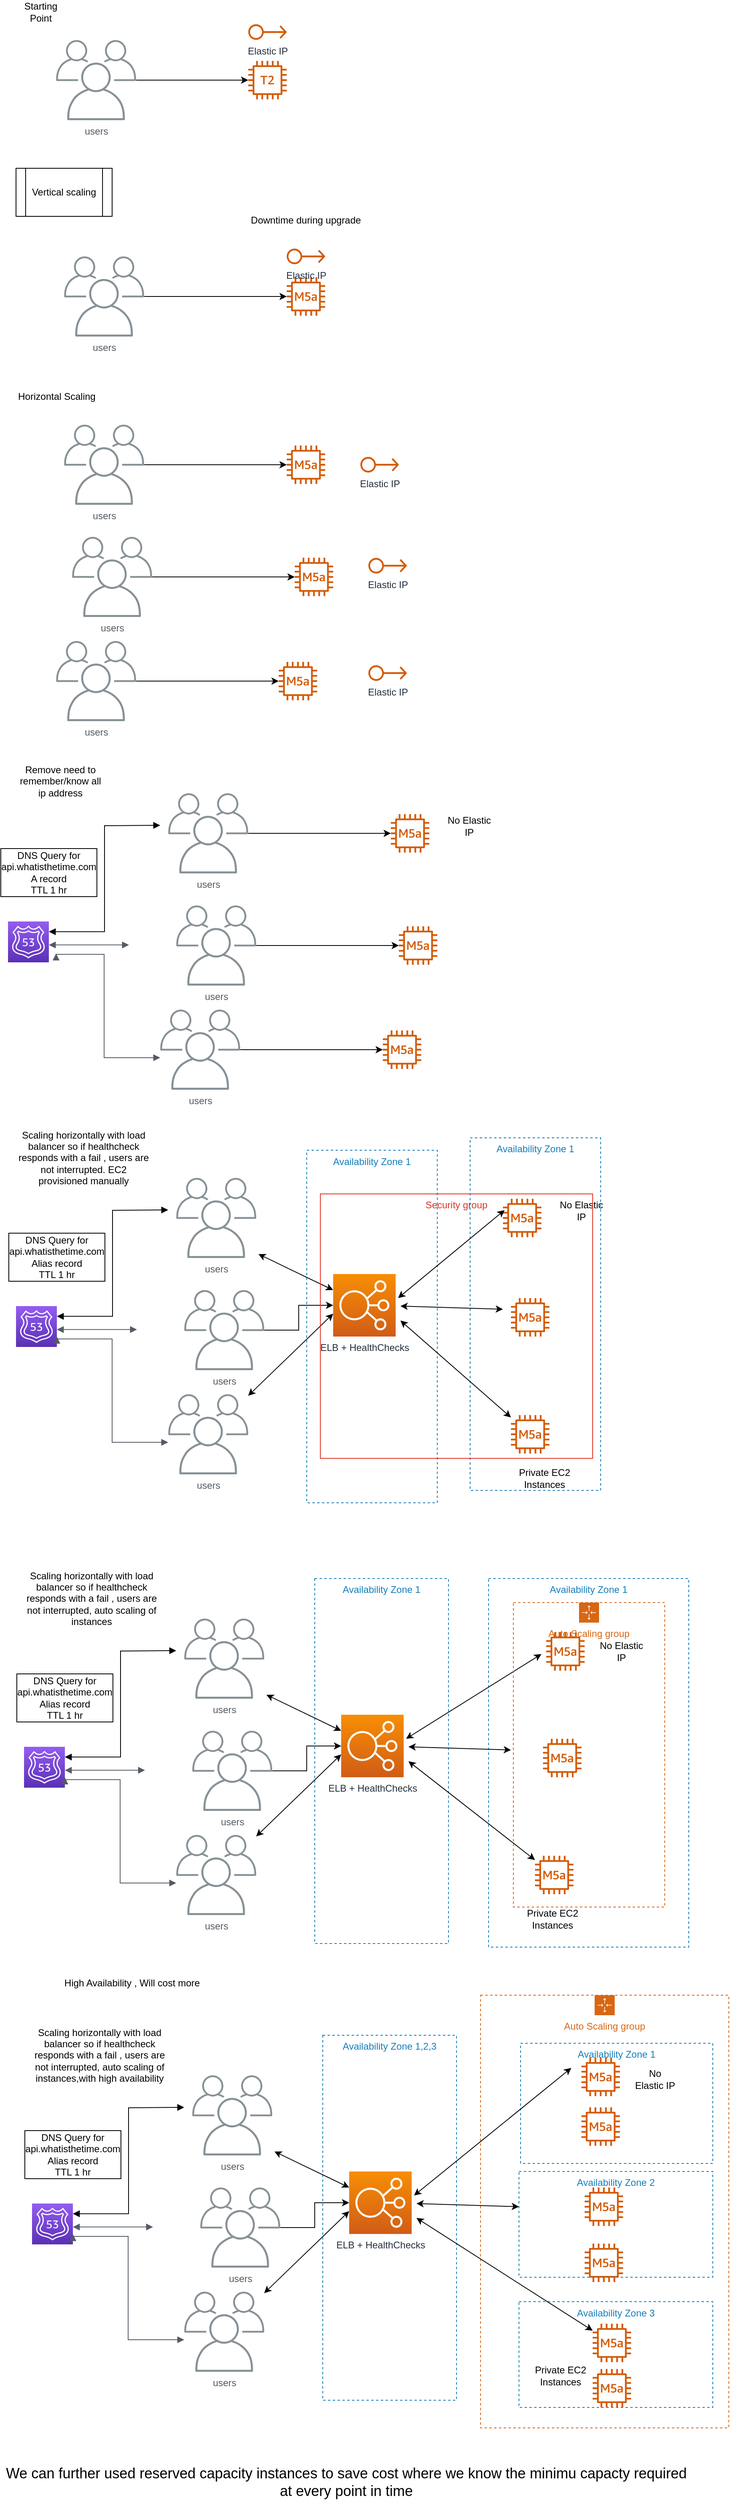 <mxfile version="21.5.2" type="github">
  <diagram name="Page-1" id="gCFBRIp6WHzzj1wFb2W6">
    <mxGraphModel dx="1363" dy="726" grid="1" gridSize="10" guides="1" tooltips="1" connect="1" arrows="1" fold="1" page="1" pageScale="1" pageWidth="827" pageHeight="1169" math="0" shadow="0">
      <root>
        <mxCell id="0" />
        <mxCell id="1" parent="0" />
        <mxCell id="1-e7QfcDts3RzyoBnkSf-137" value="Auto Scaling group" style="points=[[0,0],[0.25,0],[0.5,0],[0.75,0],[1,0],[1,0.25],[1,0.5],[1,0.75],[1,1],[0.75,1],[0.5,1],[0.25,1],[0,1],[0,0.75],[0,0.5],[0,0.25]];outlineConnect=0;gradientColor=none;html=1;whiteSpace=wrap;fontSize=12;fontStyle=0;container=1;pointerEvents=0;collapsible=0;recursiveResize=0;shape=mxgraph.aws4.groupCenter;grIcon=mxgraph.aws4.group_auto_scaling_group;grStroke=1;strokeColor=#D86613;fillColor=none;verticalAlign=top;align=center;fontColor=#D86613;dashed=1;spacingTop=25;" vertex="1" parent="1">
          <mxGeometry x="620" y="2540" width="310" height="540" as="geometry" />
        </mxCell>
        <mxCell id="1-e7QfcDts3RzyoBnkSf-140" value="" style="sketch=0;outlineConnect=0;fontColor=#232F3E;gradientColor=none;fillColor=#D45B07;strokeColor=none;dashed=0;verticalLabelPosition=bottom;verticalAlign=top;align=center;html=1;fontSize=12;fontStyle=0;aspect=fixed;pointerEvents=1;shape=mxgraph.aws4.m5a_instance;" vertex="1" parent="1-e7QfcDts3RzyoBnkSf-137">
          <mxGeometry x="130" y="240" width="48" height="48" as="geometry" />
        </mxCell>
        <mxCell id="1-e7QfcDts3RzyoBnkSf-141" value="" style="sketch=0;outlineConnect=0;fontColor=#232F3E;gradientColor=none;fillColor=#D45B07;strokeColor=none;dashed=0;verticalLabelPosition=bottom;verticalAlign=top;align=center;html=1;fontSize=12;fontStyle=0;aspect=fixed;pointerEvents=1;shape=mxgraph.aws4.m5a_instance;" vertex="1" parent="1-e7QfcDts3RzyoBnkSf-137">
          <mxGeometry x="130" y="310" width="48" height="48" as="geometry" />
        </mxCell>
        <mxCell id="1-e7QfcDts3RzyoBnkSf-143" value="Availability Zone 2" style="fillColor=none;strokeColor=#147EBA;dashed=1;verticalAlign=top;fontStyle=0;fontColor=#147EBA;whiteSpace=wrap;html=1;" vertex="1" parent="1-e7QfcDts3RzyoBnkSf-137">
          <mxGeometry x="48" y="220" width="242" height="132" as="geometry" />
        </mxCell>
        <mxCell id="1-e7QfcDts3RzyoBnkSf-144" value="Availability Zone 3" style="fillColor=none;strokeColor=#147EBA;dashed=1;verticalAlign=top;fontStyle=0;fontColor=#147EBA;whiteSpace=wrap;html=1;" vertex="1" parent="1-e7QfcDts3RzyoBnkSf-137">
          <mxGeometry x="48" y="382.5" width="242" height="132" as="geometry" />
        </mxCell>
        <mxCell id="1-e7QfcDts3RzyoBnkSf-122" value="" style="sketch=0;outlineConnect=0;fontColor=#232F3E;gradientColor=none;fillColor=#D45B07;strokeColor=none;dashed=0;verticalLabelPosition=bottom;verticalAlign=top;align=center;html=1;fontSize=12;fontStyle=0;aspect=fixed;pointerEvents=1;shape=mxgraph.aws4.m5a_instance;" vertex="1" parent="1-e7QfcDts3RzyoBnkSf-137">
          <mxGeometry x="140" y="410" width="48" height="48" as="geometry" />
        </mxCell>
        <mxCell id="1-e7QfcDts3RzyoBnkSf-142" value="" style="sketch=0;outlineConnect=0;fontColor=#232F3E;gradientColor=none;fillColor=#D45B07;strokeColor=none;dashed=0;verticalLabelPosition=bottom;verticalAlign=top;align=center;html=1;fontSize=12;fontStyle=0;aspect=fixed;pointerEvents=1;shape=mxgraph.aws4.m5a_instance;" vertex="1" parent="1-e7QfcDts3RzyoBnkSf-137">
          <mxGeometry x="140" y="466.5" width="48" height="48" as="geometry" />
        </mxCell>
        <mxCell id="1-e7QfcDts3RzyoBnkSf-75" value="Availability Zone 1" style="fillColor=none;strokeColor=#147EBA;dashed=1;verticalAlign=top;fontStyle=0;fontColor=#147EBA;whiteSpace=wrap;html=1;" vertex="1" parent="1">
          <mxGeometry x="607" y="1470" width="163" height="440" as="geometry" />
        </mxCell>
        <mxCell id="1-e7QfcDts3RzyoBnkSf-77" value="Availability Zone 1" style="fillColor=none;strokeColor=#147EBA;dashed=1;verticalAlign=top;fontStyle=0;fontColor=#147EBA;whiteSpace=wrap;html=1;" vertex="1" parent="1">
          <mxGeometry x="403" y="1485.5" width="163" height="440" as="geometry" />
        </mxCell>
        <mxCell id="1-e7QfcDts3RzyoBnkSf-1" value="" style="sketch=0;outlineConnect=0;fontColor=#232F3E;gradientColor=none;fillColor=#D45B07;strokeColor=none;dashed=0;verticalLabelPosition=bottom;verticalAlign=top;align=center;html=1;fontSize=12;fontStyle=0;aspect=fixed;pointerEvents=1;shape=mxgraph.aws4.t2_instance;" vertex="1" parent="1">
          <mxGeometry x="330" y="126" width="48" height="48" as="geometry" />
        </mxCell>
        <mxCell id="1-e7QfcDts3RzyoBnkSf-4" value="" style="edgeStyle=orthogonalEdgeStyle;rounded=0;orthogonalLoop=1;jettySize=auto;html=1;" edge="1" parent="1" source="1-e7QfcDts3RzyoBnkSf-3" target="1-e7QfcDts3RzyoBnkSf-1">
          <mxGeometry relative="1" as="geometry" />
        </mxCell>
        <mxCell id="1-e7QfcDts3RzyoBnkSf-3" value="users" style="sketch=0;outlineConnect=0;gradientColor=none;fontColor=#545B64;strokeColor=none;fillColor=#879196;dashed=0;verticalLabelPosition=bottom;verticalAlign=top;align=center;html=1;fontSize=12;fontStyle=0;aspect=fixed;shape=mxgraph.aws4.illustration_users;pointerEvents=1" vertex="1" parent="1">
          <mxGeometry x="90" y="100" width="100" height="100" as="geometry" />
        </mxCell>
        <mxCell id="1-e7QfcDts3RzyoBnkSf-7" value="" style="edgeStyle=orthogonalEdgeStyle;rounded=0;orthogonalLoop=1;jettySize=auto;html=1;" edge="1" parent="1" source="1-e7QfcDts3RzyoBnkSf-5" target="1-e7QfcDts3RzyoBnkSf-6">
          <mxGeometry relative="1" as="geometry" />
        </mxCell>
        <mxCell id="1-e7QfcDts3RzyoBnkSf-5" value="users" style="sketch=0;outlineConnect=0;gradientColor=none;fontColor=#545B64;strokeColor=none;fillColor=#879196;dashed=0;verticalLabelPosition=bottom;verticalAlign=top;align=center;html=1;fontSize=12;fontStyle=0;aspect=fixed;shape=mxgraph.aws4.illustration_users;pointerEvents=1" vertex="1" parent="1">
          <mxGeometry x="100" y="370" width="100" height="100" as="geometry" />
        </mxCell>
        <mxCell id="1-e7QfcDts3RzyoBnkSf-6" value="" style="sketch=0;outlineConnect=0;fontColor=#232F3E;gradientColor=none;fillColor=#D45B07;strokeColor=none;dashed=0;verticalLabelPosition=bottom;verticalAlign=top;align=center;html=1;fontSize=12;fontStyle=0;aspect=fixed;pointerEvents=1;shape=mxgraph.aws4.m5a_instance;" vertex="1" parent="1">
          <mxGeometry x="378" y="396" width="48" height="48" as="geometry" />
        </mxCell>
        <mxCell id="1-e7QfcDts3RzyoBnkSf-8" value="Elastic IP" style="sketch=0;outlineConnect=0;fontColor=#232F3E;gradientColor=none;fillColor=#D45B07;strokeColor=none;dashed=0;verticalLabelPosition=bottom;verticalAlign=top;align=center;html=1;fontSize=12;fontStyle=0;aspect=fixed;pointerEvents=1;shape=mxgraph.aws4.elastic_ip_address;" vertex="1" parent="1">
          <mxGeometry x="470" y="620" width="48" height="20" as="geometry" />
        </mxCell>
        <mxCell id="1-e7QfcDts3RzyoBnkSf-9" value="Elastic IP" style="sketch=0;outlineConnect=0;fontColor=#232F3E;gradientColor=none;fillColor=#D45B07;strokeColor=none;dashed=0;verticalLabelPosition=bottom;verticalAlign=top;align=center;html=1;fontSize=12;fontStyle=0;aspect=fixed;pointerEvents=1;shape=mxgraph.aws4.elastic_ip_address;" vertex="1" parent="1">
          <mxGeometry x="330" y="80" width="48" height="20" as="geometry" />
        </mxCell>
        <mxCell id="1-e7QfcDts3RzyoBnkSf-11" value="Vertical scaling" style="shape=process;whiteSpace=wrap;html=1;backgroundOutline=1;" vertex="1" parent="1">
          <mxGeometry x="40" y="260" width="120" height="60" as="geometry" />
        </mxCell>
        <mxCell id="1-e7QfcDts3RzyoBnkSf-12" value="Horizontal Scaling" style="text;html=1;strokeColor=none;fillColor=none;align=center;verticalAlign=middle;whiteSpace=wrap;rounded=0;" vertex="1" parent="1">
          <mxGeometry x="41" y="530" width="100" height="30" as="geometry" />
        </mxCell>
        <mxCell id="1-e7QfcDts3RzyoBnkSf-22" value="" style="edgeStyle=orthogonalEdgeStyle;rounded=0;orthogonalLoop=1;jettySize=auto;html=1;" edge="1" parent="1" source="1-e7QfcDts3RzyoBnkSf-23" target="1-e7QfcDts3RzyoBnkSf-24">
          <mxGeometry relative="1" as="geometry" />
        </mxCell>
        <mxCell id="1-e7QfcDts3RzyoBnkSf-23" value="users" style="sketch=0;outlineConnect=0;gradientColor=none;fontColor=#545B64;strokeColor=none;fillColor=#879196;dashed=0;verticalLabelPosition=bottom;verticalAlign=top;align=center;html=1;fontSize=12;fontStyle=0;aspect=fixed;shape=mxgraph.aws4.illustration_users;pointerEvents=1" vertex="1" parent="1">
          <mxGeometry x="100" y="580" width="100" height="100" as="geometry" />
        </mxCell>
        <mxCell id="1-e7QfcDts3RzyoBnkSf-24" value="" style="sketch=0;outlineConnect=0;fontColor=#232F3E;gradientColor=none;fillColor=#D45B07;strokeColor=none;dashed=0;verticalLabelPosition=bottom;verticalAlign=top;align=center;html=1;fontSize=12;fontStyle=0;aspect=fixed;pointerEvents=1;shape=mxgraph.aws4.m5a_instance;" vertex="1" parent="1">
          <mxGeometry x="378" y="606" width="48" height="48" as="geometry" />
        </mxCell>
        <mxCell id="1-e7QfcDts3RzyoBnkSf-25" value="" style="edgeStyle=orthogonalEdgeStyle;rounded=0;orthogonalLoop=1;jettySize=auto;html=1;" edge="1" parent="1" source="1-e7QfcDts3RzyoBnkSf-26" target="1-e7QfcDts3RzyoBnkSf-27">
          <mxGeometry relative="1" as="geometry" />
        </mxCell>
        <mxCell id="1-e7QfcDts3RzyoBnkSf-26" value="users" style="sketch=0;outlineConnect=0;gradientColor=none;fontColor=#545B64;strokeColor=none;fillColor=#879196;dashed=0;verticalLabelPosition=bottom;verticalAlign=top;align=center;html=1;fontSize=12;fontStyle=0;aspect=fixed;shape=mxgraph.aws4.illustration_users;pointerEvents=1" vertex="1" parent="1">
          <mxGeometry x="110" y="720" width="100" height="100" as="geometry" />
        </mxCell>
        <mxCell id="1-e7QfcDts3RzyoBnkSf-27" value="" style="sketch=0;outlineConnect=0;fontColor=#232F3E;gradientColor=none;fillColor=#D45B07;strokeColor=none;dashed=0;verticalLabelPosition=bottom;verticalAlign=top;align=center;html=1;fontSize=12;fontStyle=0;aspect=fixed;pointerEvents=1;shape=mxgraph.aws4.m5a_instance;" vertex="1" parent="1">
          <mxGeometry x="388" y="746" width="48" height="48" as="geometry" />
        </mxCell>
        <mxCell id="1-e7QfcDts3RzyoBnkSf-28" value="" style="edgeStyle=orthogonalEdgeStyle;rounded=0;orthogonalLoop=1;jettySize=auto;html=1;" edge="1" parent="1" source="1-e7QfcDts3RzyoBnkSf-29" target="1-e7QfcDts3RzyoBnkSf-30">
          <mxGeometry relative="1" as="geometry" />
        </mxCell>
        <mxCell id="1-e7QfcDts3RzyoBnkSf-29" value="users" style="sketch=0;outlineConnect=0;gradientColor=none;fontColor=#545B64;strokeColor=none;fillColor=#879196;dashed=0;verticalLabelPosition=bottom;verticalAlign=top;align=center;html=1;fontSize=12;fontStyle=0;aspect=fixed;shape=mxgraph.aws4.illustration_users;pointerEvents=1" vertex="1" parent="1">
          <mxGeometry x="90" y="850" width="100" height="100" as="geometry" />
        </mxCell>
        <mxCell id="1-e7QfcDts3RzyoBnkSf-30" value="" style="sketch=0;outlineConnect=0;fontColor=#232F3E;gradientColor=none;fillColor=#D45B07;strokeColor=none;dashed=0;verticalLabelPosition=bottom;verticalAlign=top;align=center;html=1;fontSize=12;fontStyle=0;aspect=fixed;pointerEvents=1;shape=mxgraph.aws4.m5a_instance;" vertex="1" parent="1">
          <mxGeometry x="368" y="876" width="48" height="48" as="geometry" />
        </mxCell>
        <mxCell id="1-e7QfcDts3RzyoBnkSf-31" value="Elastic IP" style="sketch=0;outlineConnect=0;fontColor=#232F3E;gradientColor=none;fillColor=#D45B07;strokeColor=none;dashed=0;verticalLabelPosition=bottom;verticalAlign=top;align=center;html=1;fontSize=12;fontStyle=0;aspect=fixed;pointerEvents=1;shape=mxgraph.aws4.elastic_ip_address;" vertex="1" parent="1">
          <mxGeometry x="378" y="360" width="48" height="20" as="geometry" />
        </mxCell>
        <mxCell id="1-e7QfcDts3RzyoBnkSf-32" value="Elastic IP" style="sketch=0;outlineConnect=0;fontColor=#232F3E;gradientColor=none;fillColor=#D45B07;strokeColor=none;dashed=0;verticalLabelPosition=bottom;verticalAlign=top;align=center;html=1;fontSize=12;fontStyle=0;aspect=fixed;pointerEvents=1;shape=mxgraph.aws4.elastic_ip_address;" vertex="1" parent="1">
          <mxGeometry x="480" y="746" width="48" height="20" as="geometry" />
        </mxCell>
        <mxCell id="1-e7QfcDts3RzyoBnkSf-33" value="Elastic IP" style="sketch=0;outlineConnect=0;fontColor=#232F3E;gradientColor=none;fillColor=#D45B07;strokeColor=none;dashed=0;verticalLabelPosition=bottom;verticalAlign=top;align=center;html=1;fontSize=12;fontStyle=0;aspect=fixed;pointerEvents=1;shape=mxgraph.aws4.elastic_ip_address;" vertex="1" parent="1">
          <mxGeometry x="480" y="880" width="48" height="20" as="geometry" />
        </mxCell>
        <mxCell id="1-e7QfcDts3RzyoBnkSf-34" value="Downtime during upgrade" style="text;html=1;strokeColor=none;fillColor=none;align=center;verticalAlign=middle;whiteSpace=wrap;rounded=0;" vertex="1" parent="1">
          <mxGeometry x="312" y="310" width="180" height="30" as="geometry" />
        </mxCell>
        <mxCell id="1-e7QfcDts3RzyoBnkSf-36" value="" style="edgeStyle=orthogonalEdgeStyle;rounded=0;orthogonalLoop=1;jettySize=auto;html=1;" edge="1" parent="1" source="1-e7QfcDts3RzyoBnkSf-37" target="1-e7QfcDts3RzyoBnkSf-38">
          <mxGeometry relative="1" as="geometry" />
        </mxCell>
        <mxCell id="1-e7QfcDts3RzyoBnkSf-37" value="users" style="sketch=0;outlineConnect=0;gradientColor=none;fontColor=#545B64;strokeColor=none;fillColor=#879196;dashed=0;verticalLabelPosition=bottom;verticalAlign=top;align=center;html=1;fontSize=12;fontStyle=0;aspect=fixed;shape=mxgraph.aws4.illustration_users;pointerEvents=1" vertex="1" parent="1">
          <mxGeometry x="230" y="1040" width="100" height="100" as="geometry" />
        </mxCell>
        <mxCell id="1-e7QfcDts3RzyoBnkSf-38" value="" style="sketch=0;outlineConnect=0;fontColor=#232F3E;gradientColor=none;fillColor=#D45B07;strokeColor=none;dashed=0;verticalLabelPosition=bottom;verticalAlign=top;align=center;html=1;fontSize=12;fontStyle=0;aspect=fixed;pointerEvents=1;shape=mxgraph.aws4.m5a_instance;" vertex="1" parent="1">
          <mxGeometry x="508" y="1066" width="48" height="48" as="geometry" />
        </mxCell>
        <mxCell id="1-e7QfcDts3RzyoBnkSf-39" value="" style="edgeStyle=orthogonalEdgeStyle;rounded=0;orthogonalLoop=1;jettySize=auto;html=1;" edge="1" parent="1" source="1-e7QfcDts3RzyoBnkSf-40" target="1-e7QfcDts3RzyoBnkSf-41">
          <mxGeometry relative="1" as="geometry" />
        </mxCell>
        <mxCell id="1-e7QfcDts3RzyoBnkSf-40" value="users" style="sketch=0;outlineConnect=0;gradientColor=none;fontColor=#545B64;strokeColor=none;fillColor=#879196;dashed=0;verticalLabelPosition=bottom;verticalAlign=top;align=center;html=1;fontSize=12;fontStyle=0;aspect=fixed;shape=mxgraph.aws4.illustration_users;pointerEvents=1" vertex="1" parent="1">
          <mxGeometry x="240" y="1180" width="100" height="100" as="geometry" />
        </mxCell>
        <mxCell id="1-e7QfcDts3RzyoBnkSf-41" value="" style="sketch=0;outlineConnect=0;fontColor=#232F3E;gradientColor=none;fillColor=#D45B07;strokeColor=none;dashed=0;verticalLabelPosition=bottom;verticalAlign=top;align=center;html=1;fontSize=12;fontStyle=0;aspect=fixed;pointerEvents=1;shape=mxgraph.aws4.m5a_instance;" vertex="1" parent="1">
          <mxGeometry x="518" y="1206" width="48" height="48" as="geometry" />
        </mxCell>
        <mxCell id="1-e7QfcDts3RzyoBnkSf-42" value="" style="edgeStyle=orthogonalEdgeStyle;rounded=0;orthogonalLoop=1;jettySize=auto;html=1;" edge="1" parent="1" source="1-e7QfcDts3RzyoBnkSf-43" target="1-e7QfcDts3RzyoBnkSf-44">
          <mxGeometry relative="1" as="geometry" />
        </mxCell>
        <mxCell id="1-e7QfcDts3RzyoBnkSf-43" value="users" style="sketch=0;outlineConnect=0;gradientColor=none;fontColor=#545B64;strokeColor=none;fillColor=#879196;dashed=0;verticalLabelPosition=bottom;verticalAlign=top;align=center;html=1;fontSize=12;fontStyle=0;aspect=fixed;shape=mxgraph.aws4.illustration_users;pointerEvents=1" vertex="1" parent="1">
          <mxGeometry x="220" y="1310" width="100" height="100" as="geometry" />
        </mxCell>
        <mxCell id="1-e7QfcDts3RzyoBnkSf-44" value="" style="sketch=0;outlineConnect=0;fontColor=#232F3E;gradientColor=none;fillColor=#D45B07;strokeColor=none;dashed=0;verticalLabelPosition=bottom;verticalAlign=top;align=center;html=1;fontSize=12;fontStyle=0;aspect=fixed;pointerEvents=1;shape=mxgraph.aws4.m5a_instance;" vertex="1" parent="1">
          <mxGeometry x="498" y="1336" width="48" height="48" as="geometry" />
        </mxCell>
        <mxCell id="1-e7QfcDts3RzyoBnkSf-47" value="No Elastic IP" style="text;html=1;strokeColor=none;fillColor=none;align=center;verticalAlign=middle;whiteSpace=wrap;rounded=0;" vertex="1" parent="1">
          <mxGeometry x="576" y="1066" width="60" height="30" as="geometry" />
        </mxCell>
        <mxCell id="1-e7QfcDts3RzyoBnkSf-48" value="" style="sketch=0;points=[[0,0,0],[0.25,0,0],[0.5,0,0],[0.75,0,0],[1,0,0],[0,1,0],[0.25,1,0],[0.5,1,0],[0.75,1,0],[1,1,0],[0,0.25,0],[0,0.5,0],[0,0.75,0],[1,0.25,0],[1,0.5,0],[1,0.75,0]];outlineConnect=0;fontColor=#232F3E;gradientColor=#945DF2;gradientDirection=north;fillColor=#5A30B5;strokeColor=#ffffff;dashed=0;verticalLabelPosition=bottom;verticalAlign=top;align=center;html=1;fontSize=12;fontStyle=0;aspect=fixed;shape=mxgraph.aws4.resourceIcon;resIcon=mxgraph.aws4.route_53;" vertex="1" parent="1">
          <mxGeometry x="30" y="1200" width="51" height="51" as="geometry" />
        </mxCell>
        <mxCell id="1-e7QfcDts3RzyoBnkSf-50" value="" style="edgeStyle=orthogonalEdgeStyle;html=1;endArrow=block;elbow=vertical;startArrow=block;startFill=1;endFill=1;strokeColor=default;rounded=0;jumpSize=6;sourcePerimeterSpacing=0;movable=1;resizable=1;rotatable=1;deletable=1;editable=1;locked=0;connectable=1;entryX=1;entryY=0.25;entryDx=0;entryDy=0;entryPerimeter=0;" edge="1" parent="1" target="1-e7QfcDts3RzyoBnkSf-48">
          <mxGeometry width="100" relative="1" as="geometry">
            <mxPoint x="220" y="1080" as="sourcePoint" />
            <mxPoint x="110" y="1190" as="targetPoint" />
          </mxGeometry>
        </mxCell>
        <mxCell id="1-e7QfcDts3RzyoBnkSf-53" value="" style="edgeStyle=orthogonalEdgeStyle;html=1;endArrow=block;elbow=vertical;startArrow=block;startFill=1;endFill=1;strokeColor=#545B64;rounded=0;" edge="1" parent="1">
          <mxGeometry width="100" relative="1" as="geometry">
            <mxPoint x="81" y="1229.29" as="sourcePoint" />
            <mxPoint x="181" y="1229.29" as="targetPoint" />
          </mxGeometry>
        </mxCell>
        <mxCell id="1-e7QfcDts3RzyoBnkSf-55" value="" style="edgeStyle=orthogonalEdgeStyle;html=1;endArrow=block;elbow=vertical;startArrow=block;startFill=1;endFill=1;strokeColor=#545B64;rounded=0;" edge="1" parent="1">
          <mxGeometry width="100" relative="1" as="geometry">
            <mxPoint x="90" y="1240" as="sourcePoint" />
            <mxPoint x="220" y="1370" as="targetPoint" />
            <Array as="points">
              <mxPoint x="150" y="1241" />
              <mxPoint x="150" y="1370" />
            </Array>
          </mxGeometry>
        </mxCell>
        <mxCell id="1-e7QfcDts3RzyoBnkSf-56" value="Remove need to remember/know all ip address" style="text;html=1;strokeColor=none;fillColor=none;align=center;verticalAlign=middle;whiteSpace=wrap;rounded=0;" vertex="1" parent="1">
          <mxGeometry x="41" y="1010" width="109" height="30" as="geometry" />
        </mxCell>
        <mxCell id="1-e7QfcDts3RzyoBnkSf-57" value="DNS Query for api.whatisthetime.com&lt;br&gt;A record&lt;br&gt;TTL 1 hr&lt;br&gt;" style="rounded=0;whiteSpace=wrap;html=1;" vertex="1" parent="1">
          <mxGeometry x="21" y="1109" width="120" height="60" as="geometry" />
        </mxCell>
        <mxCell id="1-e7QfcDts3RzyoBnkSf-59" value="users" style="sketch=0;outlineConnect=0;gradientColor=none;fontColor=#545B64;strokeColor=none;fillColor=#879196;dashed=0;verticalLabelPosition=bottom;verticalAlign=top;align=center;html=1;fontSize=12;fontStyle=0;aspect=fixed;shape=mxgraph.aws4.illustration_users;pointerEvents=1" vertex="1" parent="1">
          <mxGeometry x="240" y="1520" width="100" height="100" as="geometry" />
        </mxCell>
        <mxCell id="1-e7QfcDts3RzyoBnkSf-60" value="" style="sketch=0;outlineConnect=0;fontColor=#232F3E;gradientColor=none;fillColor=#D45B07;strokeColor=none;dashed=0;verticalLabelPosition=bottom;verticalAlign=top;align=center;html=1;fontSize=12;fontStyle=0;aspect=fixed;pointerEvents=1;shape=mxgraph.aws4.m5a_instance;" vertex="1" parent="1">
          <mxGeometry x="648" y="1546" width="48" height="48" as="geometry" />
        </mxCell>
        <mxCell id="1-e7QfcDts3RzyoBnkSf-86" value="" style="edgeStyle=orthogonalEdgeStyle;rounded=0;orthogonalLoop=1;jettySize=auto;html=1;" edge="1" parent="1" source="1-e7QfcDts3RzyoBnkSf-62" target="1-e7QfcDts3RzyoBnkSf-76">
          <mxGeometry relative="1" as="geometry" />
        </mxCell>
        <mxCell id="1-e7QfcDts3RzyoBnkSf-62" value="users" style="sketch=0;outlineConnect=0;gradientColor=none;fontColor=#545B64;strokeColor=none;fillColor=#879196;dashed=0;verticalLabelPosition=bottom;verticalAlign=top;align=center;html=1;fontSize=12;fontStyle=0;aspect=fixed;shape=mxgraph.aws4.illustration_users;pointerEvents=1" vertex="1" parent="1">
          <mxGeometry x="250" y="1660" width="100" height="100" as="geometry" />
        </mxCell>
        <mxCell id="1-e7QfcDts3RzyoBnkSf-63" value="" style="sketch=0;outlineConnect=0;fontColor=#232F3E;gradientColor=none;fillColor=#D45B07;strokeColor=none;dashed=0;verticalLabelPosition=bottom;verticalAlign=top;align=center;html=1;fontSize=12;fontStyle=0;aspect=fixed;pointerEvents=1;shape=mxgraph.aws4.m5a_instance;" vertex="1" parent="1">
          <mxGeometry x="658" y="1670" width="48" height="48" as="geometry" />
        </mxCell>
        <mxCell id="1-e7QfcDts3RzyoBnkSf-65" value="users" style="sketch=0;outlineConnect=0;gradientColor=none;fontColor=#545B64;strokeColor=none;fillColor=#879196;dashed=0;verticalLabelPosition=bottom;verticalAlign=top;align=center;html=1;fontSize=12;fontStyle=0;aspect=fixed;shape=mxgraph.aws4.illustration_users;pointerEvents=1" vertex="1" parent="1">
          <mxGeometry x="230" y="1790" width="100" height="100" as="geometry" />
        </mxCell>
        <mxCell id="1-e7QfcDts3RzyoBnkSf-66" value="" style="sketch=0;outlineConnect=0;fontColor=#232F3E;gradientColor=none;fillColor=#D45B07;strokeColor=none;dashed=0;verticalLabelPosition=bottom;verticalAlign=top;align=center;html=1;fontSize=12;fontStyle=0;aspect=fixed;pointerEvents=1;shape=mxgraph.aws4.m5a_instance;" vertex="1" parent="1">
          <mxGeometry x="658" y="1816" width="48" height="48" as="geometry" />
        </mxCell>
        <mxCell id="1-e7QfcDts3RzyoBnkSf-67" value="No Elastic IP" style="text;html=1;strokeColor=none;fillColor=none;align=center;verticalAlign=middle;whiteSpace=wrap;rounded=0;" vertex="1" parent="1">
          <mxGeometry x="716" y="1546" width="60" height="30" as="geometry" />
        </mxCell>
        <mxCell id="1-e7QfcDts3RzyoBnkSf-68" value="" style="sketch=0;points=[[0,0,0],[0.25,0,0],[0.5,0,0],[0.75,0,0],[1,0,0],[0,1,0],[0.25,1,0],[0.5,1,0],[0.75,1,0],[1,1,0],[0,0.25,0],[0,0.5,0],[0,0.75,0],[1,0.25,0],[1,0.5,0],[1,0.75,0]];outlineConnect=0;fontColor=#232F3E;gradientColor=#945DF2;gradientDirection=north;fillColor=#5A30B5;strokeColor=#ffffff;dashed=0;verticalLabelPosition=bottom;verticalAlign=top;align=center;html=1;fontSize=12;fontStyle=0;aspect=fixed;shape=mxgraph.aws4.resourceIcon;resIcon=mxgraph.aws4.route_53;" vertex="1" parent="1">
          <mxGeometry x="40" y="1680" width="51" height="51" as="geometry" />
        </mxCell>
        <mxCell id="1-e7QfcDts3RzyoBnkSf-69" value="" style="edgeStyle=orthogonalEdgeStyle;html=1;endArrow=block;elbow=vertical;startArrow=block;startFill=1;endFill=1;strokeColor=default;rounded=0;jumpSize=6;sourcePerimeterSpacing=0;movable=1;resizable=1;rotatable=1;deletable=1;editable=1;locked=0;connectable=1;entryX=1;entryY=0.25;entryDx=0;entryDy=0;entryPerimeter=0;" edge="1" parent="1" target="1-e7QfcDts3RzyoBnkSf-68">
          <mxGeometry width="100" relative="1" as="geometry">
            <mxPoint x="230" y="1560" as="sourcePoint" />
            <mxPoint x="120" y="1670" as="targetPoint" />
          </mxGeometry>
        </mxCell>
        <mxCell id="1-e7QfcDts3RzyoBnkSf-70" value="" style="edgeStyle=orthogonalEdgeStyle;html=1;endArrow=block;elbow=vertical;startArrow=block;startFill=1;endFill=1;strokeColor=#545B64;rounded=0;" edge="1" parent="1">
          <mxGeometry width="100" relative="1" as="geometry">
            <mxPoint x="91" y="1709.29" as="sourcePoint" />
            <mxPoint x="191" y="1709.29" as="targetPoint" />
          </mxGeometry>
        </mxCell>
        <mxCell id="1-e7QfcDts3RzyoBnkSf-71" value="" style="edgeStyle=orthogonalEdgeStyle;html=1;endArrow=block;elbow=vertical;startArrow=block;startFill=1;endFill=1;strokeColor=#545B64;rounded=0;exitX=1;exitY=0.75;exitDx=0;exitDy=0;exitPerimeter=0;" edge="1" parent="1" source="1-e7QfcDts3RzyoBnkSf-68">
          <mxGeometry width="100" relative="1" as="geometry">
            <mxPoint x="100" y="1720" as="sourcePoint" />
            <mxPoint x="230" y="1850" as="targetPoint" />
            <Array as="points">
              <mxPoint x="91" y="1721" />
              <mxPoint x="160" y="1721" />
              <mxPoint x="160" y="1850" />
            </Array>
          </mxGeometry>
        </mxCell>
        <mxCell id="1-e7QfcDts3RzyoBnkSf-72" value="Scaling horizontally with load balancer so if healthcheck responds with a fail , users are not interrupted. EC2 provisioned manually" style="text;html=1;strokeColor=none;fillColor=none;align=center;verticalAlign=middle;whiteSpace=wrap;rounded=0;" vertex="1" parent="1">
          <mxGeometry x="40" y="1480" width="169" height="30" as="geometry" />
        </mxCell>
        <mxCell id="1-e7QfcDts3RzyoBnkSf-73" value="DNS Query for api.whatisthetime.com&lt;br&gt;Alias record&lt;br&gt;TTL 1 hr" style="rounded=0;whiteSpace=wrap;html=1;" vertex="1" parent="1">
          <mxGeometry x="31" y="1589" width="120" height="60" as="geometry" />
        </mxCell>
        <mxCell id="1-e7QfcDts3RzyoBnkSf-74" value="Starting Point" style="text;html=1;strokeColor=none;fillColor=none;align=center;verticalAlign=middle;whiteSpace=wrap;rounded=0;" vertex="1" parent="1">
          <mxGeometry x="41" y="50" width="60" height="30" as="geometry" />
        </mxCell>
        <mxCell id="1-e7QfcDts3RzyoBnkSf-76" value="ELB + HealthChecks" style="sketch=0;points=[[0,0,0],[0.25,0,0],[0.5,0,0],[0.75,0,0],[1,0,0],[0,1,0],[0.25,1,0],[0.5,1,0],[0.75,1,0],[1,1,0],[0,0.25,0],[0,0.5,0],[0,0.75,0],[1,0.25,0],[1,0.5,0],[1,0.75,0]];outlineConnect=0;fontColor=#232F3E;gradientColor=#F78E04;gradientDirection=north;fillColor=#D05C17;strokeColor=#ffffff;dashed=0;verticalLabelPosition=bottom;verticalAlign=top;align=center;html=1;fontSize=12;fontStyle=0;aspect=fixed;shape=mxgraph.aws4.resourceIcon;resIcon=mxgraph.aws4.elastic_load_balancing;" vertex="1" parent="1">
          <mxGeometry x="436" y="1640" width="78" height="78" as="geometry" />
        </mxCell>
        <mxCell id="1-e7QfcDts3RzyoBnkSf-79" value="" style="endArrow=classic;startArrow=classic;html=1;rounded=0;entryX=0.264;entryY=0.205;entryDx=0;entryDy=0;entryPerimeter=0;" edge="1" parent="1" target="1-e7QfcDts3RzyoBnkSf-75">
          <mxGeometry width="50" height="50" relative="1" as="geometry">
            <mxPoint x="517" y="1670" as="sourcePoint" />
            <mxPoint x="567" y="1620" as="targetPoint" />
          </mxGeometry>
        </mxCell>
        <mxCell id="1-e7QfcDts3RzyoBnkSf-80" value="" style="endArrow=classic;startArrow=classic;html=1;rounded=0;" edge="1" parent="1">
          <mxGeometry width="50" height="50" relative="1" as="geometry">
            <mxPoint x="520" y="1680" as="sourcePoint" />
            <mxPoint x="648.0" y="1683.944" as="targetPoint" />
          </mxGeometry>
        </mxCell>
        <mxCell id="1-e7QfcDts3RzyoBnkSf-82" value="" style="endArrow=classic;startArrow=classic;html=1;rounded=0;" edge="1" parent="1" target="1-e7QfcDts3RzyoBnkSf-66">
          <mxGeometry width="50" height="50" relative="1" as="geometry">
            <mxPoint x="520" y="1698.03" as="sourcePoint" />
            <mxPoint x="648.0" y="1701.974" as="targetPoint" />
          </mxGeometry>
        </mxCell>
        <mxCell id="1-e7QfcDts3RzyoBnkSf-84" value="" style="endArrow=classic;startArrow=classic;html=1;rounded=0;entryX=0;entryY=0.25;entryDx=0;entryDy=0;entryPerimeter=0;" edge="1" parent="1" source="1-e7QfcDts3RzyoBnkSf-65">
          <mxGeometry width="50" height="50" relative="1" as="geometry">
            <mxPoint x="360" y="1700" as="sourcePoint" />
            <mxPoint x="436" y="1689.5" as="targetPoint" />
          </mxGeometry>
        </mxCell>
        <mxCell id="1-e7QfcDts3RzyoBnkSf-85" value="" style="endArrow=classic;startArrow=classic;html=1;rounded=0;entryX=0;entryY=0.25;entryDx=0;entryDy=0;entryPerimeter=0;exitX=1.028;exitY=0.951;exitDx=0;exitDy=0;exitPerimeter=0;" edge="1" parent="1" source="1-e7QfcDts3RzyoBnkSf-59">
          <mxGeometry width="50" height="50" relative="1" as="geometry">
            <mxPoint x="330" y="1762.5" as="sourcePoint" />
            <mxPoint x="436" y="1660" as="targetPoint" />
          </mxGeometry>
        </mxCell>
        <mxCell id="1-e7QfcDts3RzyoBnkSf-87" value="Private EC2 Instances" style="text;html=1;strokeColor=none;fillColor=none;align=center;verticalAlign=middle;whiteSpace=wrap;rounded=0;" vertex="1" parent="1">
          <mxGeometry x="658.5" y="1880" width="81.5" height="30" as="geometry" />
        </mxCell>
        <mxCell id="1-e7QfcDts3RzyoBnkSf-88" value="Availability Zone 1" style="fillColor=none;strokeColor=#147EBA;dashed=1;verticalAlign=top;fontStyle=0;fontColor=#147EBA;whiteSpace=wrap;html=1;" vertex="1" parent="1">
          <mxGeometry x="630" y="2020" width="250" height="460" as="geometry" />
        </mxCell>
        <mxCell id="1-e7QfcDts3RzyoBnkSf-89" value="Availability Zone 1" style="fillColor=none;strokeColor=#147EBA;dashed=1;verticalAlign=top;fontStyle=0;fontColor=#147EBA;whiteSpace=wrap;html=1;" vertex="1" parent="1">
          <mxGeometry x="413" y="2020" width="167" height="455.5" as="geometry" />
        </mxCell>
        <mxCell id="1-e7QfcDts3RzyoBnkSf-90" value="users" style="sketch=0;outlineConnect=0;gradientColor=none;fontColor=#545B64;strokeColor=none;fillColor=#879196;dashed=0;verticalLabelPosition=bottom;verticalAlign=top;align=center;html=1;fontSize=12;fontStyle=0;aspect=fixed;shape=mxgraph.aws4.illustration_users;pointerEvents=1" vertex="1" parent="1">
          <mxGeometry x="250" y="2070" width="100" height="100" as="geometry" />
        </mxCell>
        <mxCell id="1-e7QfcDts3RzyoBnkSf-91" value="" style="sketch=0;outlineConnect=0;fontColor=#232F3E;gradientColor=none;fillColor=#D45B07;strokeColor=none;dashed=0;verticalLabelPosition=bottom;verticalAlign=top;align=center;html=1;fontSize=12;fontStyle=0;aspect=fixed;pointerEvents=1;shape=mxgraph.aws4.m5a_instance;" vertex="1" parent="1">
          <mxGeometry x="702" y="2087" width="48" height="48" as="geometry" />
        </mxCell>
        <mxCell id="1-e7QfcDts3RzyoBnkSf-92" value="" style="edgeStyle=orthogonalEdgeStyle;rounded=0;orthogonalLoop=1;jettySize=auto;html=1;" edge="1" parent="1" source="1-e7QfcDts3RzyoBnkSf-93" target="1-e7QfcDts3RzyoBnkSf-104">
          <mxGeometry relative="1" as="geometry" />
        </mxCell>
        <mxCell id="1-e7QfcDts3RzyoBnkSf-93" value="users" style="sketch=0;outlineConnect=0;gradientColor=none;fontColor=#545B64;strokeColor=none;fillColor=#879196;dashed=0;verticalLabelPosition=bottom;verticalAlign=top;align=center;html=1;fontSize=12;fontStyle=0;aspect=fixed;shape=mxgraph.aws4.illustration_users;pointerEvents=1" vertex="1" parent="1">
          <mxGeometry x="260" y="2210" width="100" height="100" as="geometry" />
        </mxCell>
        <mxCell id="1-e7QfcDts3RzyoBnkSf-94" value="" style="sketch=0;outlineConnect=0;fontColor=#232F3E;gradientColor=none;fillColor=#D45B07;strokeColor=none;dashed=0;verticalLabelPosition=bottom;verticalAlign=top;align=center;html=1;fontSize=12;fontStyle=0;aspect=fixed;pointerEvents=1;shape=mxgraph.aws4.m5a_instance;" vertex="1" parent="1">
          <mxGeometry x="698" y="2220" width="48" height="48" as="geometry" />
        </mxCell>
        <mxCell id="1-e7QfcDts3RzyoBnkSf-95" value="users" style="sketch=0;outlineConnect=0;gradientColor=none;fontColor=#545B64;strokeColor=none;fillColor=#879196;dashed=0;verticalLabelPosition=bottom;verticalAlign=top;align=center;html=1;fontSize=12;fontStyle=0;aspect=fixed;shape=mxgraph.aws4.illustration_users;pointerEvents=1" vertex="1" parent="1">
          <mxGeometry x="240" y="2340" width="100" height="100" as="geometry" />
        </mxCell>
        <mxCell id="1-e7QfcDts3RzyoBnkSf-96" value="" style="sketch=0;outlineConnect=0;fontColor=#232F3E;gradientColor=none;fillColor=#D45B07;strokeColor=none;dashed=0;verticalLabelPosition=bottom;verticalAlign=top;align=center;html=1;fontSize=12;fontStyle=0;aspect=fixed;pointerEvents=1;shape=mxgraph.aws4.m5a_instance;" vertex="1" parent="1">
          <mxGeometry x="688" y="2366" width="48" height="48" as="geometry" />
        </mxCell>
        <mxCell id="1-e7QfcDts3RzyoBnkSf-97" value="No Elastic IP" style="text;html=1;strokeColor=none;fillColor=none;align=center;verticalAlign=middle;whiteSpace=wrap;rounded=0;" vertex="1" parent="1">
          <mxGeometry x="766" y="2096" width="60" height="30" as="geometry" />
        </mxCell>
        <mxCell id="1-e7QfcDts3RzyoBnkSf-98" value="" style="sketch=0;points=[[0,0,0],[0.25,0,0],[0.5,0,0],[0.75,0,0],[1,0,0],[0,1,0],[0.25,1,0],[0.5,1,0],[0.75,1,0],[1,1,0],[0,0.25,0],[0,0.5,0],[0,0.75,0],[1,0.25,0],[1,0.5,0],[1,0.75,0]];outlineConnect=0;fontColor=#232F3E;gradientColor=#945DF2;gradientDirection=north;fillColor=#5A30B5;strokeColor=#ffffff;dashed=0;verticalLabelPosition=bottom;verticalAlign=top;align=center;html=1;fontSize=12;fontStyle=0;aspect=fixed;shape=mxgraph.aws4.resourceIcon;resIcon=mxgraph.aws4.route_53;" vertex="1" parent="1">
          <mxGeometry x="50" y="2230" width="51" height="51" as="geometry" />
        </mxCell>
        <mxCell id="1-e7QfcDts3RzyoBnkSf-99" value="" style="edgeStyle=orthogonalEdgeStyle;html=1;endArrow=block;elbow=vertical;startArrow=block;startFill=1;endFill=1;strokeColor=default;rounded=0;jumpSize=6;sourcePerimeterSpacing=0;movable=1;resizable=1;rotatable=1;deletable=1;editable=1;locked=0;connectable=1;entryX=1;entryY=0.25;entryDx=0;entryDy=0;entryPerimeter=0;" edge="1" parent="1" target="1-e7QfcDts3RzyoBnkSf-98">
          <mxGeometry width="100" relative="1" as="geometry">
            <mxPoint x="240" y="2110" as="sourcePoint" />
            <mxPoint x="130" y="2220" as="targetPoint" />
          </mxGeometry>
        </mxCell>
        <mxCell id="1-e7QfcDts3RzyoBnkSf-100" value="" style="edgeStyle=orthogonalEdgeStyle;html=1;endArrow=block;elbow=vertical;startArrow=block;startFill=1;endFill=1;strokeColor=#545B64;rounded=0;" edge="1" parent="1">
          <mxGeometry width="100" relative="1" as="geometry">
            <mxPoint x="101" y="2259.29" as="sourcePoint" />
            <mxPoint x="201" y="2259.29" as="targetPoint" />
          </mxGeometry>
        </mxCell>
        <mxCell id="1-e7QfcDts3RzyoBnkSf-101" value="" style="edgeStyle=orthogonalEdgeStyle;html=1;endArrow=block;elbow=vertical;startArrow=block;startFill=1;endFill=1;strokeColor=#545B64;rounded=0;exitX=1;exitY=0.75;exitDx=0;exitDy=0;exitPerimeter=0;" edge="1" parent="1" source="1-e7QfcDts3RzyoBnkSf-98">
          <mxGeometry width="100" relative="1" as="geometry">
            <mxPoint x="110" y="2270" as="sourcePoint" />
            <mxPoint x="240" y="2400" as="targetPoint" />
            <Array as="points">
              <mxPoint x="101" y="2271" />
              <mxPoint x="170" y="2271" />
              <mxPoint x="170" y="2400" />
            </Array>
          </mxGeometry>
        </mxCell>
        <mxCell id="1-e7QfcDts3RzyoBnkSf-102" value="Scaling horizontally with load balancer so if healthcheck responds with a fail , users are not interrupted, auto scaling of instances" style="text;html=1;strokeColor=none;fillColor=none;align=center;verticalAlign=middle;whiteSpace=wrap;rounded=0;" vertex="1" parent="1">
          <mxGeometry x="50" y="2030" width="169" height="30" as="geometry" />
        </mxCell>
        <mxCell id="1-e7QfcDts3RzyoBnkSf-103" value="DNS Query for api.whatisthetime.com&lt;br&gt;Alias record&lt;br&gt;TTL 1 hr" style="rounded=0;whiteSpace=wrap;html=1;" vertex="1" parent="1">
          <mxGeometry x="41" y="2139" width="120" height="60" as="geometry" />
        </mxCell>
        <mxCell id="1-e7QfcDts3RzyoBnkSf-104" value="ELB + HealthChecks" style="sketch=0;points=[[0,0,0],[0.25,0,0],[0.5,0,0],[0.75,0,0],[1,0,0],[0,1,0],[0.25,1,0],[0.5,1,0],[0.75,1,0],[1,1,0],[0,0.25,0],[0,0.5,0],[0,0.75,0],[1,0.25,0],[1,0.5,0],[1,0.75,0]];outlineConnect=0;fontColor=#232F3E;gradientColor=#F78E04;gradientDirection=north;fillColor=#D05C17;strokeColor=#ffffff;dashed=0;verticalLabelPosition=bottom;verticalAlign=top;align=center;html=1;fontSize=12;fontStyle=0;aspect=fixed;shape=mxgraph.aws4.resourceIcon;resIcon=mxgraph.aws4.elastic_load_balancing;" vertex="1" parent="1">
          <mxGeometry x="446" y="2190" width="78" height="78" as="geometry" />
        </mxCell>
        <mxCell id="1-e7QfcDts3RzyoBnkSf-105" value="" style="endArrow=classic;startArrow=classic;html=1;rounded=0;entryX=0.264;entryY=0.205;entryDx=0;entryDy=0;entryPerimeter=0;" edge="1" parent="1" target="1-e7QfcDts3RzyoBnkSf-88">
          <mxGeometry width="50" height="50" relative="1" as="geometry">
            <mxPoint x="527" y="2220" as="sourcePoint" />
            <mxPoint x="577" y="2170" as="targetPoint" />
          </mxGeometry>
        </mxCell>
        <mxCell id="1-e7QfcDts3RzyoBnkSf-106" value="" style="endArrow=classic;startArrow=classic;html=1;rounded=0;" edge="1" parent="1">
          <mxGeometry width="50" height="50" relative="1" as="geometry">
            <mxPoint x="530" y="2230" as="sourcePoint" />
            <mxPoint x="658.0" y="2233.944" as="targetPoint" />
          </mxGeometry>
        </mxCell>
        <mxCell id="1-e7QfcDts3RzyoBnkSf-107" value="" style="endArrow=classic;startArrow=classic;html=1;rounded=0;" edge="1" parent="1" target="1-e7QfcDts3RzyoBnkSf-96">
          <mxGeometry width="50" height="50" relative="1" as="geometry">
            <mxPoint x="530" y="2248.03" as="sourcePoint" />
            <mxPoint x="658.0" y="2251.974" as="targetPoint" />
          </mxGeometry>
        </mxCell>
        <mxCell id="1-e7QfcDts3RzyoBnkSf-108" value="" style="endArrow=classic;startArrow=classic;html=1;rounded=0;entryX=0;entryY=0.25;entryDx=0;entryDy=0;entryPerimeter=0;" edge="1" parent="1" source="1-e7QfcDts3RzyoBnkSf-95">
          <mxGeometry width="50" height="50" relative="1" as="geometry">
            <mxPoint x="370" y="2250" as="sourcePoint" />
            <mxPoint x="446" y="2239.5" as="targetPoint" />
          </mxGeometry>
        </mxCell>
        <mxCell id="1-e7QfcDts3RzyoBnkSf-109" value="" style="endArrow=classic;startArrow=classic;html=1;rounded=0;entryX=0;entryY=0.25;entryDx=0;entryDy=0;entryPerimeter=0;exitX=1.028;exitY=0.951;exitDx=0;exitDy=0;exitPerimeter=0;" edge="1" parent="1" source="1-e7QfcDts3RzyoBnkSf-90">
          <mxGeometry width="50" height="50" relative="1" as="geometry">
            <mxPoint x="340" y="2312.5" as="sourcePoint" />
            <mxPoint x="446" y="2210" as="targetPoint" />
          </mxGeometry>
        </mxCell>
        <mxCell id="1-e7QfcDts3RzyoBnkSf-110" value="Private EC2 Instances" style="text;html=1;strokeColor=none;fillColor=none;align=center;verticalAlign=middle;whiteSpace=wrap;rounded=0;" vertex="1" parent="1">
          <mxGeometry x="668.5" y="2430" width="81.5" height="30" as="geometry" />
        </mxCell>
        <mxCell id="1-e7QfcDts3RzyoBnkSf-112" value="Security group" style="fillColor=none;strokeColor=#DD3522;verticalAlign=top;fontStyle=0;fontColor=#DD3522;whiteSpace=wrap;html=1;" vertex="1" parent="1">
          <mxGeometry x="420" y="1540" width="340" height="330" as="geometry" />
        </mxCell>
        <mxCell id="1-e7QfcDts3RzyoBnkSf-113" value="Auto Scaling group" style="points=[[0,0],[0.25,0],[0.5,0],[0.75,0],[1,0],[1,0.25],[1,0.5],[1,0.75],[1,1],[0.75,1],[0.5,1],[0.25,1],[0,1],[0,0.75],[0,0.5],[0,0.25]];outlineConnect=0;gradientColor=none;html=1;whiteSpace=wrap;fontSize=12;fontStyle=0;container=1;pointerEvents=0;collapsible=0;recursiveResize=0;shape=mxgraph.aws4.groupCenter;grIcon=mxgraph.aws4.group_auto_scaling_group;grStroke=1;strokeColor=#D86613;fillColor=none;verticalAlign=top;align=center;fontColor=#D86613;dashed=1;spacingTop=25;" vertex="1" parent="1">
          <mxGeometry x="661" y="2050" width="189" height="380" as="geometry" />
        </mxCell>
        <mxCell id="1-e7QfcDts3RzyoBnkSf-114" value="Availability Zone 1" style="fillColor=none;strokeColor=#147EBA;dashed=1;verticalAlign=top;fontStyle=0;fontColor=#147EBA;whiteSpace=wrap;html=1;" vertex="1" parent="1">
          <mxGeometry x="670" y="2600" width="240" height="150" as="geometry" />
        </mxCell>
        <mxCell id="1-e7QfcDts3RzyoBnkSf-115" value="Availability Zone 1,2,3" style="fillColor=none;strokeColor=#147EBA;dashed=1;verticalAlign=top;fontStyle=0;fontColor=#147EBA;whiteSpace=wrap;html=1;" vertex="1" parent="1">
          <mxGeometry x="423" y="2590" width="167" height="455.5" as="geometry" />
        </mxCell>
        <mxCell id="1-e7QfcDts3RzyoBnkSf-116" value="users" style="sketch=0;outlineConnect=0;gradientColor=none;fontColor=#545B64;strokeColor=none;fillColor=#879196;dashed=0;verticalLabelPosition=bottom;verticalAlign=top;align=center;html=1;fontSize=12;fontStyle=0;aspect=fixed;shape=mxgraph.aws4.illustration_users;pointerEvents=1" vertex="1" parent="1">
          <mxGeometry x="260" y="2640" width="100" height="100" as="geometry" />
        </mxCell>
        <mxCell id="1-e7QfcDts3RzyoBnkSf-117" value="" style="sketch=0;outlineConnect=0;fontColor=#232F3E;gradientColor=none;fillColor=#D45B07;strokeColor=none;dashed=0;verticalLabelPosition=bottom;verticalAlign=top;align=center;html=1;fontSize=12;fontStyle=0;aspect=fixed;pointerEvents=1;shape=mxgraph.aws4.m5a_instance;" vertex="1" parent="1">
          <mxGeometry x="746" y="2618" width="48" height="48" as="geometry" />
        </mxCell>
        <mxCell id="1-e7QfcDts3RzyoBnkSf-118" value="" style="edgeStyle=orthogonalEdgeStyle;rounded=0;orthogonalLoop=1;jettySize=auto;html=1;" edge="1" parent="1" source="1-e7QfcDts3RzyoBnkSf-119" target="1-e7QfcDts3RzyoBnkSf-130">
          <mxGeometry relative="1" as="geometry" />
        </mxCell>
        <mxCell id="1-e7QfcDts3RzyoBnkSf-119" value="users" style="sketch=0;outlineConnect=0;gradientColor=none;fontColor=#545B64;strokeColor=none;fillColor=#879196;dashed=0;verticalLabelPosition=bottom;verticalAlign=top;align=center;html=1;fontSize=12;fontStyle=0;aspect=fixed;shape=mxgraph.aws4.illustration_users;pointerEvents=1" vertex="1" parent="1">
          <mxGeometry x="270" y="2780" width="100" height="100" as="geometry" />
        </mxCell>
        <mxCell id="1-e7QfcDts3RzyoBnkSf-120" value="" style="sketch=0;outlineConnect=0;fontColor=#232F3E;gradientColor=none;fillColor=#D45B07;strokeColor=none;dashed=0;verticalLabelPosition=bottom;verticalAlign=top;align=center;html=1;fontSize=12;fontStyle=0;aspect=fixed;pointerEvents=1;shape=mxgraph.aws4.m5a_instance;" vertex="1" parent="1">
          <mxGeometry x="746" y="2680" width="48" height="48" as="geometry" />
        </mxCell>
        <mxCell id="1-e7QfcDts3RzyoBnkSf-121" value="users" style="sketch=0;outlineConnect=0;gradientColor=none;fontColor=#545B64;strokeColor=none;fillColor=#879196;dashed=0;verticalLabelPosition=bottom;verticalAlign=top;align=center;html=1;fontSize=12;fontStyle=0;aspect=fixed;shape=mxgraph.aws4.illustration_users;pointerEvents=1" vertex="1" parent="1">
          <mxGeometry x="250" y="2910" width="100" height="100" as="geometry" />
        </mxCell>
        <mxCell id="1-e7QfcDts3RzyoBnkSf-123" value="No Elastic IP" style="text;html=1;strokeColor=none;fillColor=none;align=center;verticalAlign=middle;whiteSpace=wrap;rounded=0;" vertex="1" parent="1">
          <mxGeometry x="810" y="2630" width="56" height="30" as="geometry" />
        </mxCell>
        <mxCell id="1-e7QfcDts3RzyoBnkSf-124" value="" style="sketch=0;points=[[0,0,0],[0.25,0,0],[0.5,0,0],[0.75,0,0],[1,0,0],[0,1,0],[0.25,1,0],[0.5,1,0],[0.75,1,0],[1,1,0],[0,0.25,0],[0,0.5,0],[0,0.75,0],[1,0.25,0],[1,0.5,0],[1,0.75,0]];outlineConnect=0;fontColor=#232F3E;gradientColor=#945DF2;gradientDirection=north;fillColor=#5A30B5;strokeColor=#ffffff;dashed=0;verticalLabelPosition=bottom;verticalAlign=top;align=center;html=1;fontSize=12;fontStyle=0;aspect=fixed;shape=mxgraph.aws4.resourceIcon;resIcon=mxgraph.aws4.route_53;" vertex="1" parent="1">
          <mxGeometry x="60" y="2800" width="51" height="51" as="geometry" />
        </mxCell>
        <mxCell id="1-e7QfcDts3RzyoBnkSf-125" value="" style="edgeStyle=orthogonalEdgeStyle;html=1;endArrow=block;elbow=vertical;startArrow=block;startFill=1;endFill=1;strokeColor=default;rounded=0;jumpSize=6;sourcePerimeterSpacing=0;movable=1;resizable=1;rotatable=1;deletable=1;editable=1;locked=0;connectable=1;entryX=1;entryY=0.25;entryDx=0;entryDy=0;entryPerimeter=0;" edge="1" parent="1" target="1-e7QfcDts3RzyoBnkSf-124">
          <mxGeometry width="100" relative="1" as="geometry">
            <mxPoint x="250" y="2680" as="sourcePoint" />
            <mxPoint x="140" y="2790" as="targetPoint" />
          </mxGeometry>
        </mxCell>
        <mxCell id="1-e7QfcDts3RzyoBnkSf-126" value="" style="edgeStyle=orthogonalEdgeStyle;html=1;endArrow=block;elbow=vertical;startArrow=block;startFill=1;endFill=1;strokeColor=#545B64;rounded=0;" edge="1" parent="1">
          <mxGeometry width="100" relative="1" as="geometry">
            <mxPoint x="111" y="2829.29" as="sourcePoint" />
            <mxPoint x="211" y="2829.29" as="targetPoint" />
          </mxGeometry>
        </mxCell>
        <mxCell id="1-e7QfcDts3RzyoBnkSf-127" value="" style="edgeStyle=orthogonalEdgeStyle;html=1;endArrow=block;elbow=vertical;startArrow=block;startFill=1;endFill=1;strokeColor=#545B64;rounded=0;exitX=1;exitY=0.75;exitDx=0;exitDy=0;exitPerimeter=0;" edge="1" parent="1" source="1-e7QfcDts3RzyoBnkSf-124">
          <mxGeometry width="100" relative="1" as="geometry">
            <mxPoint x="120" y="2840" as="sourcePoint" />
            <mxPoint x="250" y="2970" as="targetPoint" />
            <Array as="points">
              <mxPoint x="111" y="2841" />
              <mxPoint x="180" y="2841" />
              <mxPoint x="180" y="2970" />
            </Array>
          </mxGeometry>
        </mxCell>
        <mxCell id="1-e7QfcDts3RzyoBnkSf-128" value="Scaling horizontally with load balancer so if healthcheck responds with a fail , users are not interrupted, auto scaling of instances,with high availability" style="text;html=1;strokeColor=none;fillColor=none;align=center;verticalAlign=middle;whiteSpace=wrap;rounded=0;" vertex="1" parent="1">
          <mxGeometry x="60" y="2600" width="169" height="30" as="geometry" />
        </mxCell>
        <mxCell id="1-e7QfcDts3RzyoBnkSf-129" value="DNS Query for api.whatisthetime.com&lt;br&gt;Alias record&lt;br&gt;TTL 1 hr" style="rounded=0;whiteSpace=wrap;html=1;" vertex="1" parent="1">
          <mxGeometry x="51" y="2709" width="120" height="60" as="geometry" />
        </mxCell>
        <mxCell id="1-e7QfcDts3RzyoBnkSf-130" value="ELB + HealthChecks" style="sketch=0;points=[[0,0,0],[0.25,0,0],[0.5,0,0],[0.75,0,0],[1,0,0],[0,1,0],[0.25,1,0],[0.5,1,0],[0.75,1,0],[1,1,0],[0,0.25,0],[0,0.5,0],[0,0.75,0],[1,0.25,0],[1,0.5,0],[1,0.75,0]];outlineConnect=0;fontColor=#232F3E;gradientColor=#F78E04;gradientDirection=north;fillColor=#D05C17;strokeColor=#ffffff;dashed=0;verticalLabelPosition=bottom;verticalAlign=top;align=center;html=1;fontSize=12;fontStyle=0;aspect=fixed;shape=mxgraph.aws4.resourceIcon;resIcon=mxgraph.aws4.elastic_load_balancing;" vertex="1" parent="1">
          <mxGeometry x="456" y="2760" width="78" height="78" as="geometry" />
        </mxCell>
        <mxCell id="1-e7QfcDts3RzyoBnkSf-131" value="" style="endArrow=classic;startArrow=classic;html=1;rounded=0;entryX=0.264;entryY=0.205;entryDx=0;entryDy=0;entryPerimeter=0;" edge="1" parent="1" target="1-e7QfcDts3RzyoBnkSf-114">
          <mxGeometry width="50" height="50" relative="1" as="geometry">
            <mxPoint x="537" y="2790" as="sourcePoint" />
            <mxPoint x="587" y="2740" as="targetPoint" />
          </mxGeometry>
        </mxCell>
        <mxCell id="1-e7QfcDts3RzyoBnkSf-132" value="" style="endArrow=classic;startArrow=classic;html=1;rounded=0;" edge="1" parent="1">
          <mxGeometry width="50" height="50" relative="1" as="geometry">
            <mxPoint x="540" y="2800" as="sourcePoint" />
            <mxPoint x="668.0" y="2803.944" as="targetPoint" />
          </mxGeometry>
        </mxCell>
        <mxCell id="1-e7QfcDts3RzyoBnkSf-133" value="" style="endArrow=classic;startArrow=classic;html=1;rounded=0;" edge="1" parent="1" target="1-e7QfcDts3RzyoBnkSf-122">
          <mxGeometry width="50" height="50" relative="1" as="geometry">
            <mxPoint x="540" y="2818.03" as="sourcePoint" />
            <mxPoint x="668.0" y="2821.974" as="targetPoint" />
          </mxGeometry>
        </mxCell>
        <mxCell id="1-e7QfcDts3RzyoBnkSf-134" value="" style="endArrow=classic;startArrow=classic;html=1;rounded=0;entryX=0;entryY=0.25;entryDx=0;entryDy=0;entryPerimeter=0;" edge="1" parent="1" source="1-e7QfcDts3RzyoBnkSf-121">
          <mxGeometry width="50" height="50" relative="1" as="geometry">
            <mxPoint x="380" y="2820" as="sourcePoint" />
            <mxPoint x="456" y="2809.5" as="targetPoint" />
          </mxGeometry>
        </mxCell>
        <mxCell id="1-e7QfcDts3RzyoBnkSf-135" value="" style="endArrow=classic;startArrow=classic;html=1;rounded=0;entryX=0;entryY=0.25;entryDx=0;entryDy=0;entryPerimeter=0;exitX=1.028;exitY=0.951;exitDx=0;exitDy=0;exitPerimeter=0;" edge="1" parent="1" source="1-e7QfcDts3RzyoBnkSf-116">
          <mxGeometry width="50" height="50" relative="1" as="geometry">
            <mxPoint x="350" y="2882.5" as="sourcePoint" />
            <mxPoint x="456" y="2780" as="targetPoint" />
          </mxGeometry>
        </mxCell>
        <mxCell id="1-e7QfcDts3RzyoBnkSf-136" value="Private EC2 Instances" style="text;html=1;strokeColor=none;fillColor=none;align=center;verticalAlign=middle;whiteSpace=wrap;rounded=0;" vertex="1" parent="1">
          <mxGeometry x="678.5" y="3000" width="81.5" height="30" as="geometry" />
        </mxCell>
        <mxCell id="1-e7QfcDts3RzyoBnkSf-145" value="High Availability , Will cost more" style="text;html=1;strokeColor=none;fillColor=none;align=center;verticalAlign=middle;whiteSpace=wrap;rounded=0;" vertex="1" parent="1">
          <mxGeometry x="60" y="2510" width="250" height="30" as="geometry" />
        </mxCell>
        <mxCell id="1-e7QfcDts3RzyoBnkSf-146" value="We can further used reserved capacity instances to save cost where we know the minimu capacty required at every point in time" style="text;html=1;strokeColor=none;fillColor=none;align=center;verticalAlign=middle;whiteSpace=wrap;rounded=0;fontSize=18;" vertex="1" parent="1">
          <mxGeometry x="20" y="3130" width="865" height="35" as="geometry" />
        </mxCell>
      </root>
    </mxGraphModel>
  </diagram>
</mxfile>
